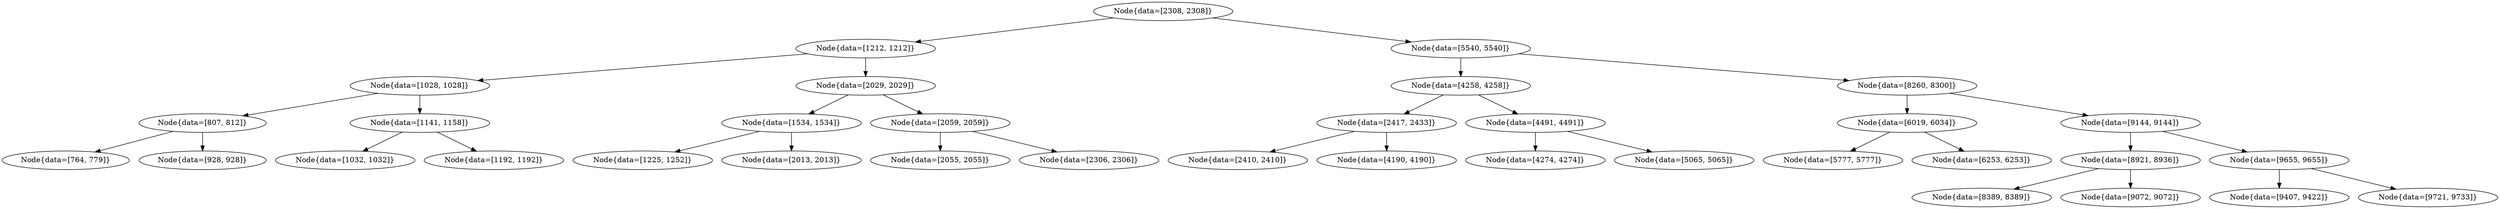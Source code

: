 digraph G{
1102860315 [label="Node{data=[2308, 2308]}"]
1102860315 -> 1622054159
1622054159 [label="Node{data=[1212, 1212]}"]
1622054159 -> 840106684
840106684 [label="Node{data=[1028, 1028]}"]
840106684 -> 144560386
144560386 [label="Node{data=[807, 812]}"]
144560386 -> 729965698
729965698 [label="Node{data=[764, 779]}"]
144560386 -> 1066437136
1066437136 [label="Node{data=[928, 928]}"]
840106684 -> 356280764
356280764 [label="Node{data=[1141, 1158]}"]
356280764 -> 1942990808
1942990808 [label="Node{data=[1032, 1032]}"]
356280764 -> 1263629143
1263629143 [label="Node{data=[1192, 1192]}"]
1622054159 -> 1881845799
1881845799 [label="Node{data=[2029, 2029]}"]
1881845799 -> 103634455
103634455 [label="Node{data=[1534, 1534]}"]
103634455 -> 143824997
143824997 [label="Node{data=[1225, 1252]}"]
103634455 -> 1218021867
1218021867 [label="Node{data=[2013, 2013]}"]
1881845799 -> 1838654295
1838654295 [label="Node{data=[2059, 2059]}"]
1838654295 -> 31903004
31903004 [label="Node{data=[2055, 2055]}"]
1838654295 -> 497757429
497757429 [label="Node{data=[2306, 2306]}"]
1102860315 -> 435759226
435759226 [label="Node{data=[5540, 5540]}"]
435759226 -> 1227140361
1227140361 [label="Node{data=[4258, 4258]}"]
1227140361 -> 2124224284
2124224284 [label="Node{data=[2417, 2433]}"]
2124224284 -> 974471358
974471358 [label="Node{data=[2410, 2410]}"]
2124224284 -> 1795102078
1795102078 [label="Node{data=[4190, 4190]}"]
1227140361 -> 106930637
106930637 [label="Node{data=[4491, 4491]}"]
106930637 -> 275543021
275543021 [label="Node{data=[4274, 4274]}"]
106930637 -> 7131630
7131630 [label="Node{data=[5065, 5065]}"]
435759226 -> 304767096
304767096 [label="Node{data=[8260, 8300]}"]
304767096 -> 1770060345
1770060345 [label="Node{data=[6019, 6034]}"]
1770060345 -> 436211711
436211711 [label="Node{data=[5777, 5777]}"]
1770060345 -> 2089115376
2089115376 [label="Node{data=[6253, 6253]}"]
304767096 -> 1038993592
1038993592 [label="Node{data=[9144, 9144]}"]
1038993592 -> 1397931022
1397931022 [label="Node{data=[8921, 8936]}"]
1397931022 -> 1236745836
1236745836 [label="Node{data=[8389, 8389]}"]
1397931022 -> 521374580
521374580 [label="Node{data=[9072, 9072]}"]
1038993592 -> 1281894438
1281894438 [label="Node{data=[9655, 9655]}"]
1281894438 -> 169627497
169627497 [label="Node{data=[9407, 9422]}"]
1281894438 -> 2049463320
2049463320 [label="Node{data=[9721, 9733]}"]
}